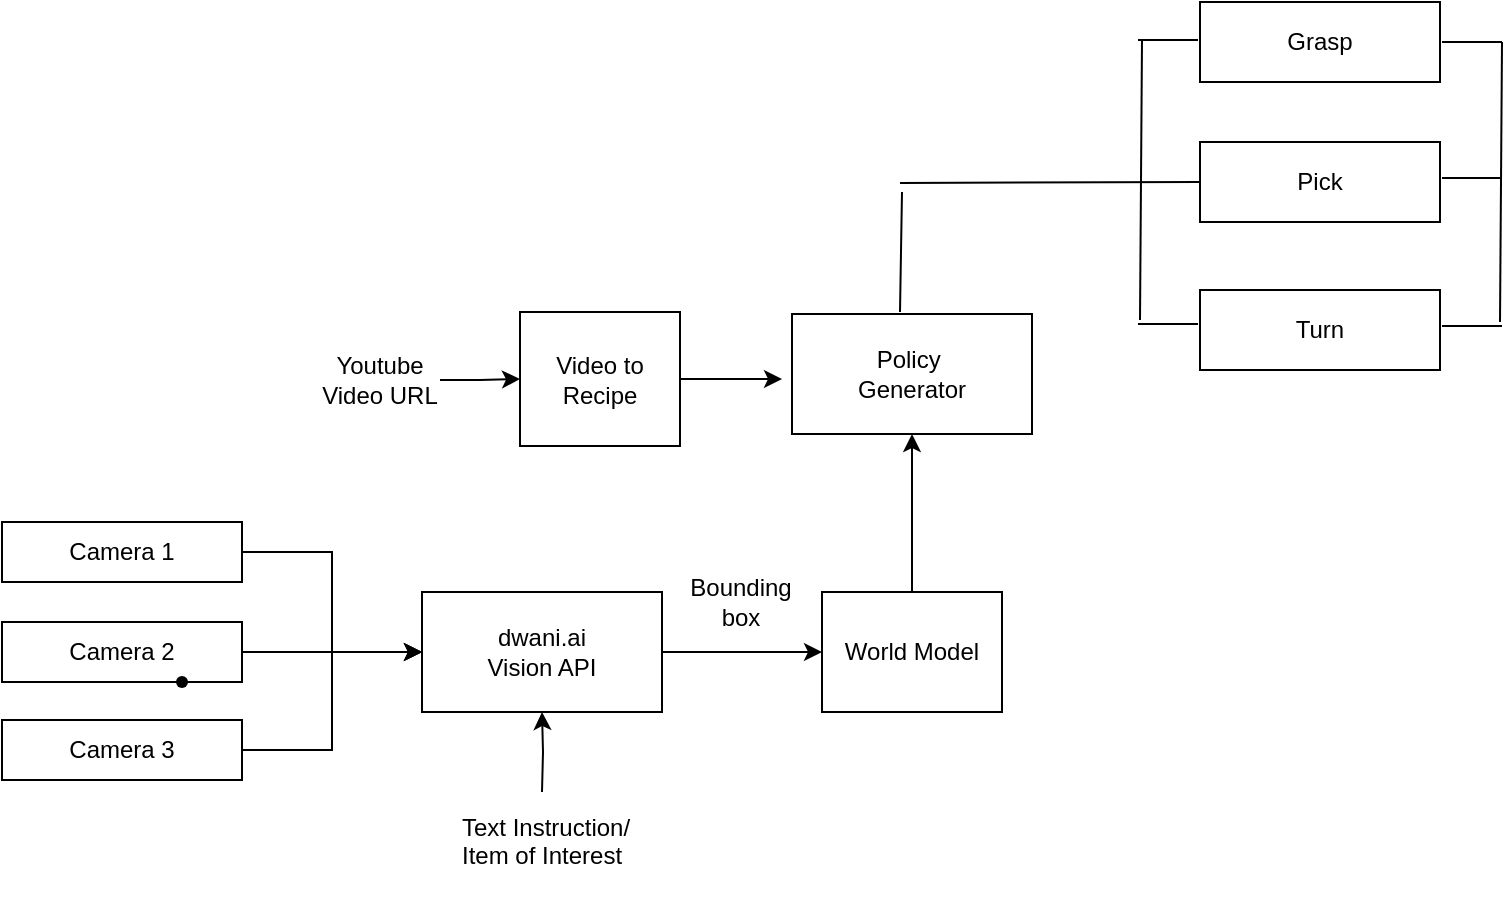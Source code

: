 <mxfile version="27.1.6">
  <diagram name="Page-1" id="QvYgcg9WbaCqoFua7vUR">
    <mxGraphModel dx="751" dy="1160" grid="1" gridSize="10" guides="1" tooltips="1" connect="1" arrows="1" fold="1" page="1" pageScale="1" pageWidth="850" pageHeight="1100" math="0" shadow="0">
      <root>
        <mxCell id="0" />
        <mxCell id="1" parent="0" />
        <mxCell id="4ikvUzQY7yIpYAQsm8jC-23" style="edgeStyle=orthogonalEdgeStyle;rounded=0;orthogonalLoop=1;jettySize=auto;html=1;" edge="1" parent="1" source="tS96wk5UCQM938BdaKi8-1">
          <mxGeometry relative="1" as="geometry">
            <mxPoint x="431" y="278.5" as="targetPoint" />
          </mxGeometry>
        </mxCell>
        <mxCell id="tS96wk5UCQM938BdaKi8-1" value="&lt;div&gt;Video to&lt;/div&gt;&lt;div&gt;Recipe&lt;/div&gt;" style="rounded=0;whiteSpace=wrap;html=1;" parent="1" vertex="1">
          <mxGeometry x="300" y="245" width="80" height="67" as="geometry" />
        </mxCell>
        <mxCell id="4ikvUzQY7yIpYAQsm8jC-5" style="edgeStyle=orthogonalEdgeStyle;rounded=0;orthogonalLoop=1;jettySize=auto;html=1;entryX=0;entryY=0.5;entryDx=0;entryDy=0;" edge="1" parent="1" source="4ikvUzQY7yIpYAQsm8jC-1" target="4ikvUzQY7yIpYAQsm8jC-4">
          <mxGeometry relative="1" as="geometry" />
        </mxCell>
        <mxCell id="4ikvUzQY7yIpYAQsm8jC-1" value="Camera 1" style="rounded=0;whiteSpace=wrap;html=1;" vertex="1" parent="1">
          <mxGeometry x="41" y="350" width="120" height="30" as="geometry" />
        </mxCell>
        <mxCell id="4ikvUzQY7yIpYAQsm8jC-9" style="edgeStyle=orthogonalEdgeStyle;rounded=0;orthogonalLoop=1;jettySize=auto;html=1;entryX=0;entryY=0.5;entryDx=0;entryDy=0;" edge="1" parent="1" source="4ikvUzQY7yIpYAQsm8jC-2" target="4ikvUzQY7yIpYAQsm8jC-4">
          <mxGeometry relative="1" as="geometry" />
        </mxCell>
        <mxCell id="4ikvUzQY7yIpYAQsm8jC-2" value="Camera 2" style="rounded=0;whiteSpace=wrap;html=1;" vertex="1" parent="1">
          <mxGeometry x="41" y="400" width="120" height="30" as="geometry" />
        </mxCell>
        <mxCell id="4ikvUzQY7yIpYAQsm8jC-7" style="edgeStyle=orthogonalEdgeStyle;rounded=0;orthogonalLoop=1;jettySize=auto;html=1;entryX=0;entryY=0.5;entryDx=0;entryDy=0;" edge="1" parent="1" source="4ikvUzQY7yIpYAQsm8jC-3" target="4ikvUzQY7yIpYAQsm8jC-4">
          <mxGeometry relative="1" as="geometry" />
        </mxCell>
        <mxCell id="4ikvUzQY7yIpYAQsm8jC-3" value="Camera 3" style="rounded=0;whiteSpace=wrap;html=1;" vertex="1" parent="1">
          <mxGeometry x="41" y="449" width="120" height="30" as="geometry" />
        </mxCell>
        <mxCell id="4ikvUzQY7yIpYAQsm8jC-16" style="edgeStyle=orthogonalEdgeStyle;rounded=0;orthogonalLoop=1;jettySize=auto;html=1;entryX=0;entryY=0.5;entryDx=0;entryDy=0;" edge="1" parent="1" source="4ikvUzQY7yIpYAQsm8jC-4" target="4ikvUzQY7yIpYAQsm8jC-11">
          <mxGeometry relative="1" as="geometry" />
        </mxCell>
        <mxCell id="4ikvUzQY7yIpYAQsm8jC-4" value="&lt;div&gt;dwani.ai&lt;/div&gt;&lt;div&gt;Vision API&lt;/div&gt;" style="rounded=0;whiteSpace=wrap;html=1;" vertex="1" parent="1">
          <mxGeometry x="251" y="385" width="120" height="60" as="geometry" />
        </mxCell>
        <mxCell id="4ikvUzQY7yIpYAQsm8jC-21" style="edgeStyle=orthogonalEdgeStyle;rounded=0;orthogonalLoop=1;jettySize=auto;html=1;entryX=0.5;entryY=1;entryDx=0;entryDy=0;" edge="1" parent="1" source="4ikvUzQY7yIpYAQsm8jC-11" target="4ikvUzQY7yIpYAQsm8jC-20">
          <mxGeometry relative="1" as="geometry">
            <mxPoint x="491" y="275" as="targetPoint" />
          </mxGeometry>
        </mxCell>
        <mxCell id="4ikvUzQY7yIpYAQsm8jC-11" value="World Model" style="rounded=0;whiteSpace=wrap;html=1;" vertex="1" parent="1">
          <mxGeometry x="451" y="385" width="90" height="60" as="geometry" />
        </mxCell>
        <mxCell id="4ikvUzQY7yIpYAQsm8jC-15" style="edgeStyle=orthogonalEdgeStyle;rounded=0;orthogonalLoop=1;jettySize=auto;html=1;" edge="1" parent="1" target="4ikvUzQY7yIpYAQsm8jC-4">
          <mxGeometry relative="1" as="geometry">
            <mxPoint x="311" y="485" as="sourcePoint" />
          </mxGeometry>
        </mxCell>
        <mxCell id="4ikvUzQY7yIpYAQsm8jC-17" value="&lt;div&gt;Bounding&lt;/div&gt;&lt;div&gt;box&lt;/div&gt;" style="text;html=1;align=center;verticalAlign=middle;resizable=0;points=[];autosize=1;strokeColor=none;fillColor=none;" vertex="1" parent="1">
          <mxGeometry x="375" y="370" width="70" height="40" as="geometry" />
        </mxCell>
        <mxCell id="4ikvUzQY7yIpYAQsm8jC-19" style="edgeStyle=orthogonalEdgeStyle;rounded=0;orthogonalLoop=1;jettySize=auto;html=1;entryX=0;entryY=0.5;entryDx=0;entryDy=0;" edge="1" parent="1" source="4ikvUzQY7yIpYAQsm8jC-18" target="tS96wk5UCQM938BdaKi8-1">
          <mxGeometry relative="1" as="geometry" />
        </mxCell>
        <mxCell id="4ikvUzQY7yIpYAQsm8jC-18" value="Youtube Video URL" style="text;html=1;align=center;verticalAlign=middle;whiteSpace=wrap;rounded=0;" vertex="1" parent="1">
          <mxGeometry x="200" y="264" width="60" height="30" as="geometry" />
        </mxCell>
        <mxCell id="4ikvUzQY7yIpYAQsm8jC-20" value="&lt;div&gt;Policy&amp;nbsp;&lt;/div&gt;&lt;div&gt;Generator&lt;/div&gt;" style="rounded=0;whiteSpace=wrap;html=1;" vertex="1" parent="1">
          <mxGeometry x="436" y="246" width="120" height="60" as="geometry" />
        </mxCell>
        <mxCell id="4ikvUzQY7yIpYAQsm8jC-25" value="" style="shape=waypoint;sketch=0;size=6;pointerEvents=1;points=[];fillColor=none;resizable=0;rotatable=0;perimeter=centerPerimeter;snapToPoint=1;" vertex="1" parent="1">
          <mxGeometry x="121" y="420" width="20" height="20" as="geometry" />
        </mxCell>
        <mxCell id="4ikvUzQY7yIpYAQsm8jC-26" value="&lt;div&gt;Text Instruction/&lt;/div&gt;&lt;div&gt;Item of Interest&lt;/div&gt;" style="text;whiteSpace=wrap;html=1;" vertex="1" parent="1">
          <mxGeometry x="269" y="489" width="120" height="50" as="geometry" />
        </mxCell>
        <mxCell id="4ikvUzQY7yIpYAQsm8jC-27" value="Grasp" style="rounded=0;whiteSpace=wrap;html=1;" vertex="1" parent="1">
          <mxGeometry x="640" y="90" width="120" height="40" as="geometry" />
        </mxCell>
        <mxCell id="4ikvUzQY7yIpYAQsm8jC-29" value="Pick" style="rounded=0;whiteSpace=wrap;html=1;" vertex="1" parent="1">
          <mxGeometry x="640" y="160" width="120" height="40" as="geometry" />
        </mxCell>
        <mxCell id="4ikvUzQY7yIpYAQsm8jC-30" value="Turn" style="rounded=0;whiteSpace=wrap;html=1;" vertex="1" parent="1">
          <mxGeometry x="640" y="234" width="120" height="40" as="geometry" />
        </mxCell>
        <mxCell id="4ikvUzQY7yIpYAQsm8jC-40" value="" style="endArrow=none;html=1;rounded=0;" edge="1" parent="1">
          <mxGeometry width="50" height="50" relative="1" as="geometry">
            <mxPoint x="761" y="110" as="sourcePoint" />
            <mxPoint x="791" y="110" as="targetPoint" />
          </mxGeometry>
        </mxCell>
        <mxCell id="4ikvUzQY7yIpYAQsm8jC-44" value="" style="endArrow=none;html=1;rounded=0;" edge="1" parent="1">
          <mxGeometry width="50" height="50" relative="1" as="geometry">
            <mxPoint x="761" y="178" as="sourcePoint" />
            <mxPoint x="791" y="178" as="targetPoint" />
          </mxGeometry>
        </mxCell>
        <mxCell id="4ikvUzQY7yIpYAQsm8jC-45" value="" style="endArrow=none;html=1;rounded=0;" edge="1" parent="1">
          <mxGeometry width="50" height="50" relative="1" as="geometry">
            <mxPoint x="761" y="252" as="sourcePoint" />
            <mxPoint x="791" y="252" as="targetPoint" />
          </mxGeometry>
        </mxCell>
        <mxCell id="4ikvUzQY7yIpYAQsm8jC-47" value="" style="endArrow=none;html=1;rounded=0;" edge="1" parent="1">
          <mxGeometry width="50" height="50" relative="1" as="geometry">
            <mxPoint x="791" y="110" as="sourcePoint" />
            <mxPoint x="790" y="250" as="targetPoint" />
          </mxGeometry>
        </mxCell>
        <mxCell id="4ikvUzQY7yIpYAQsm8jC-49" value="" style="endArrow=none;html=1;rounded=0;" edge="1" parent="1">
          <mxGeometry width="50" height="50" relative="1" as="geometry">
            <mxPoint x="609" y="109" as="sourcePoint" />
            <mxPoint x="639" y="109" as="targetPoint" />
          </mxGeometry>
        </mxCell>
        <mxCell id="4ikvUzQY7yIpYAQsm8jC-51" value="" style="endArrow=none;html=1;rounded=0;" edge="1" parent="1">
          <mxGeometry width="50" height="50" relative="1" as="geometry">
            <mxPoint x="609" y="251" as="sourcePoint" />
            <mxPoint x="639" y="251" as="targetPoint" />
          </mxGeometry>
        </mxCell>
        <mxCell id="4ikvUzQY7yIpYAQsm8jC-52" value="" style="endArrow=none;html=1;rounded=0;" edge="1" parent="1">
          <mxGeometry width="50" height="50" relative="1" as="geometry">
            <mxPoint x="611" y="109" as="sourcePoint" />
            <mxPoint x="610" y="249" as="targetPoint" />
          </mxGeometry>
        </mxCell>
        <mxCell id="4ikvUzQY7yIpYAQsm8jC-55" value="" style="endArrow=none;html=1;rounded=0;" edge="1" parent="1">
          <mxGeometry width="50" height="50" relative="1" as="geometry">
            <mxPoint x="491" y="185" as="sourcePoint" />
            <mxPoint x="490" y="245" as="targetPoint" />
          </mxGeometry>
        </mxCell>
        <mxCell id="4ikvUzQY7yIpYAQsm8jC-56" value="" style="endArrow=none;html=1;rounded=0;entryX=0;entryY=0.5;entryDx=0;entryDy=0;" edge="1" parent="1" target="4ikvUzQY7yIpYAQsm8jC-29">
          <mxGeometry width="50" height="50" relative="1" as="geometry">
            <mxPoint x="490" y="180.5" as="sourcePoint" />
            <mxPoint x="547" y="179.5" as="targetPoint" />
          </mxGeometry>
        </mxCell>
      </root>
    </mxGraphModel>
  </diagram>
</mxfile>
